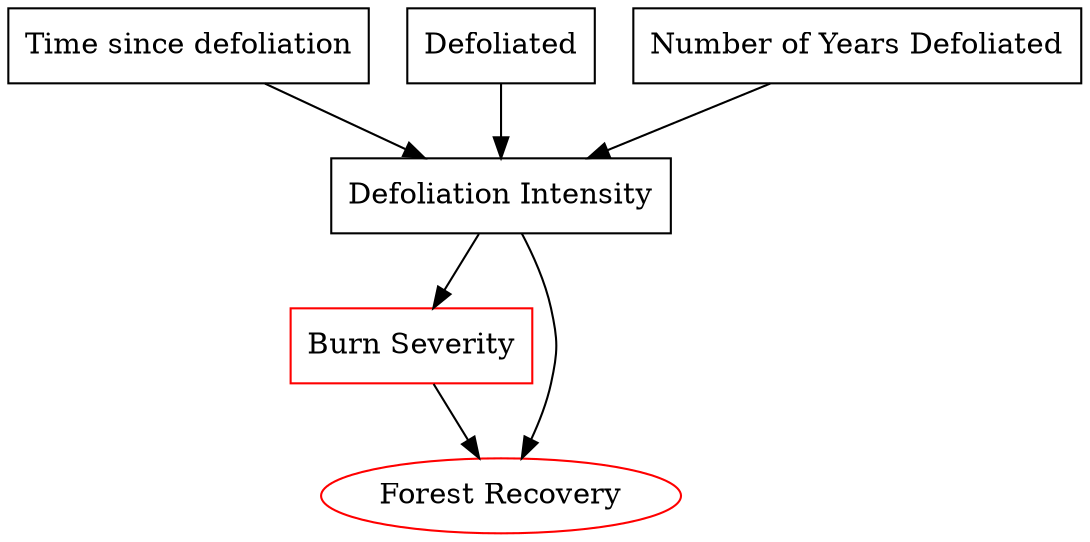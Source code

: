 // step 1 dag
digraph "chapter3-step1-dag" {
	T [label="Time since defoliation" shape=rect]
	D [label=Defoliated shape=rect]
	Y [label="Number of Years Defoliated" shape=rect]
	C [label="Defoliation Intensity" shape=rect]
	B [label="Burn Severity" color=red shape=rect]
	R [label="Forest Recovery" color=red shape=ellipse]
	T -> C
	D -> C
	Y -> C
	C -> B
	B -> R
	C -> R
}
